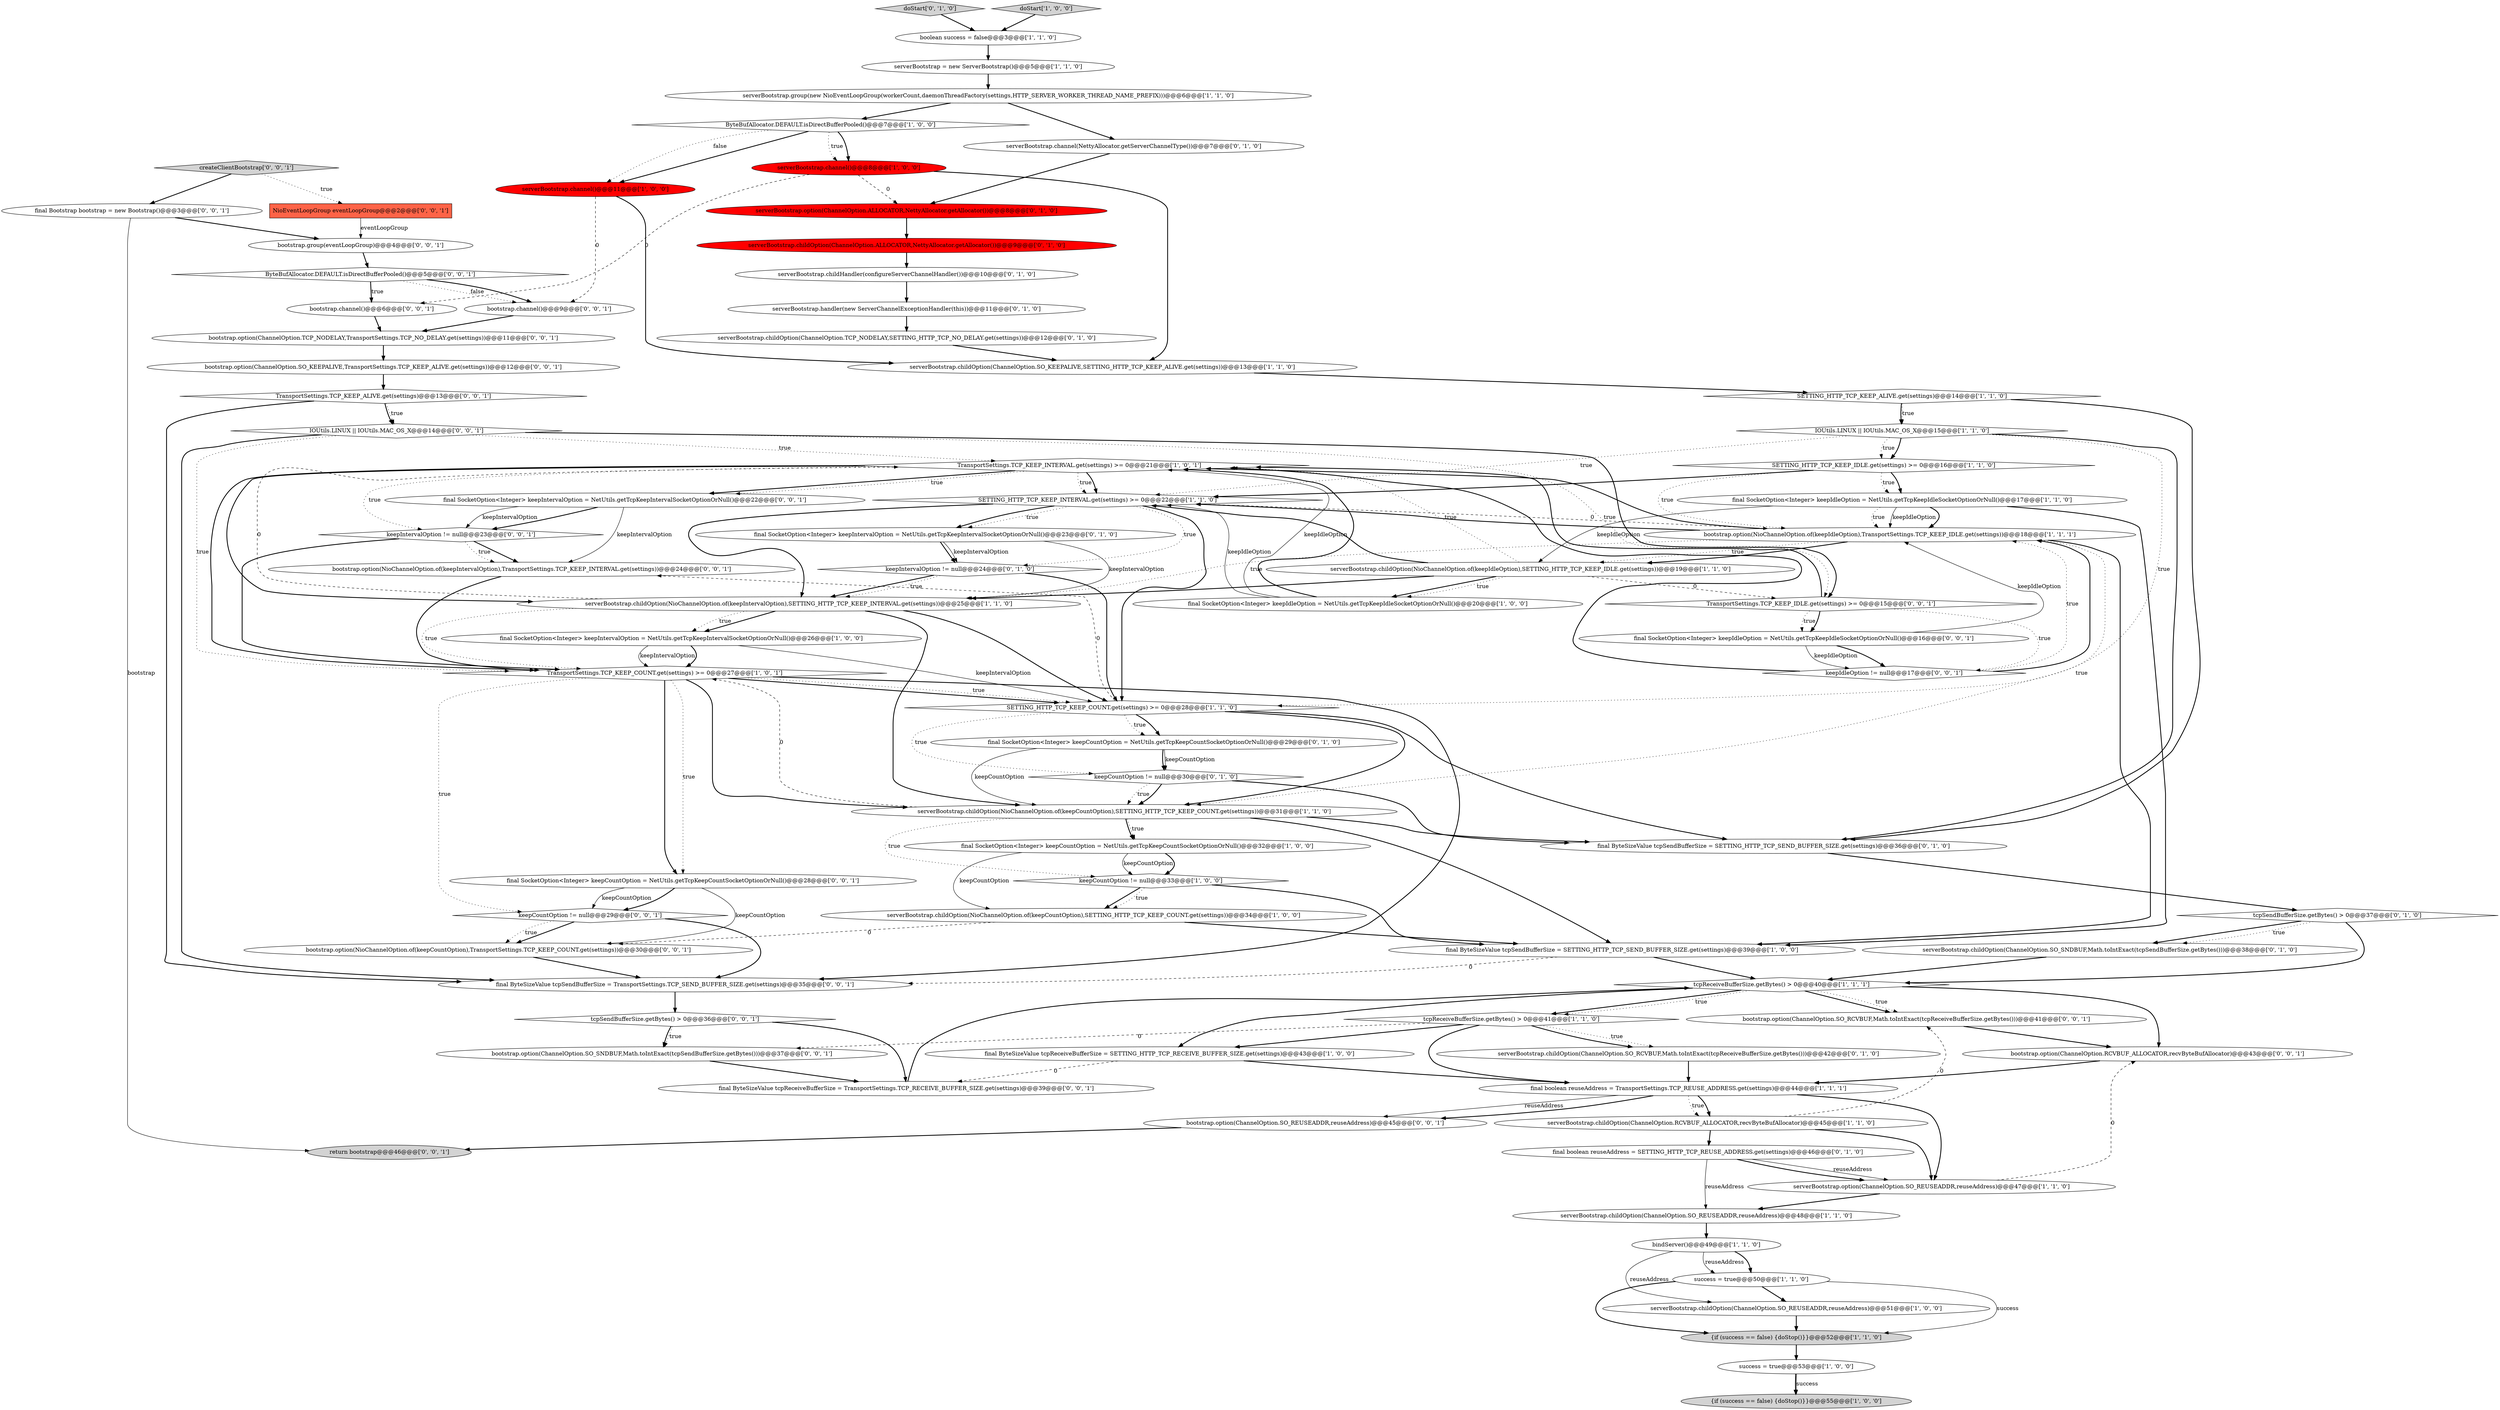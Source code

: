 digraph {
54 [style = filled, label = "serverBootstrap.childOption(ChannelOption.SO_SNDBUF,Math.toIntExact(tcpSendBufferSize.getBytes()))@@@38@@@['0', '1', '0']", fillcolor = white, shape = ellipse image = "AAA0AAABBB2BBB"];
3 [style = filled, label = "SETTING_HTTP_TCP_KEEP_COUNT.get(settings) >= 0@@@28@@@['1', '1', '0']", fillcolor = white, shape = diamond image = "AAA0AAABBB1BBB"];
25 [style = filled, label = "serverBootstrap.childOption(ChannelOption.SO_REUSEADDR,reuseAddress)@@@51@@@['1', '0', '0']", fillcolor = white, shape = ellipse image = "AAA0AAABBB1BBB"];
39 [style = filled, label = "serverBootstrap.childOption(ChannelOption.SO_RCVBUF,Math.toIntExact(tcpReceiveBufferSize.getBytes()))@@@42@@@['0', '1', '0']", fillcolor = white, shape = ellipse image = "AAA0AAABBB2BBB"];
7 [style = filled, label = "final SocketOption<Integer> keepIntervalOption = NetUtils.getTcpKeepIntervalSocketOptionOrNull()@@@26@@@['1', '0', '0']", fillcolor = white, shape = ellipse image = "AAA0AAABBB1BBB"];
51 [style = filled, label = "keepIntervalOption != null@@@24@@@['0', '1', '0']", fillcolor = white, shape = diamond image = "AAA0AAABBB2BBB"];
64 [style = filled, label = "createClientBootstrap['0', '0', '1']", fillcolor = lightgray, shape = diamond image = "AAA0AAABBB3BBB"];
59 [style = filled, label = "bootstrap.option(NioChannelOption.of(keepIntervalOption),TransportSettings.TCP_KEEP_INTERVAL.get(settings))@@@24@@@['0', '0', '1']", fillcolor = white, shape = ellipse image = "AAA0AAABBB3BBB"];
13 [style = filled, label = "serverBootstrap.option(ChannelOption.SO_REUSEADDR,reuseAddress)@@@47@@@['1', '1', '0']", fillcolor = white, shape = ellipse image = "AAA0AAABBB1BBB"];
18 [style = filled, label = "success = true@@@53@@@['1', '0', '0']", fillcolor = white, shape = ellipse image = "AAA0AAABBB1BBB"];
36 [style = filled, label = "success = true@@@50@@@['1', '1', '0']", fillcolor = white, shape = ellipse image = "AAA0AAABBB1BBB"];
40 [style = filled, label = "doStart['0', '1', '0']", fillcolor = lightgray, shape = diamond image = "AAA0AAABBB2BBB"];
68 [style = filled, label = "final SocketOption<Integer> keepIntervalOption = NetUtils.getTcpKeepIntervalSocketOptionOrNull()@@@22@@@['0', '0', '1']", fillcolor = white, shape = ellipse image = "AAA0AAABBB3BBB"];
20 [style = filled, label = "bootstrap.option(NioChannelOption.of(keepIdleOption),TransportSettings.TCP_KEEP_IDLE.get(settings))@@@18@@@['1', '1', '1']", fillcolor = white, shape = ellipse image = "AAA0AAABBB1BBB"];
62 [style = filled, label = "NioEventLoopGroup eventLoopGroup@@@2@@@['0', '0', '1']", fillcolor = tomato, shape = box image = "AAA0AAABBB3BBB"];
66 [style = filled, label = "keepIdleOption != null@@@17@@@['0', '0', '1']", fillcolor = white, shape = diamond image = "AAA0AAABBB3BBB"];
4 [style = filled, label = "tcpReceiveBufferSize.getBytes() > 0@@@40@@@['1', '1', '1']", fillcolor = white, shape = diamond image = "AAA0AAABBB1BBB"];
78 [style = filled, label = "final ByteSizeValue tcpReceiveBufferSize = TransportSettings.TCP_RECEIVE_BUFFER_SIZE.get(settings)@@@39@@@['0', '0', '1']", fillcolor = white, shape = ellipse image = "AAA0AAABBB3BBB"];
61 [style = filled, label = "final SocketOption<Integer> keepIdleOption = NetUtils.getTcpKeepIdleSocketOptionOrNull()@@@16@@@['0', '0', '1']", fillcolor = white, shape = ellipse image = "AAA0AAABBB3BBB"];
58 [style = filled, label = "IOUtils.LINUX || IOUtils.MAC_OS_X@@@14@@@['0', '0', '1']", fillcolor = white, shape = diamond image = "AAA0AAABBB3BBB"];
31 [style = filled, label = "serverBootstrap.group(new NioEventLoopGroup(workerCount,daemonThreadFactory(settings,HTTP_SERVER_WORKER_THREAD_NAME_PREFIX)))@@@6@@@['1', '1', '0']", fillcolor = white, shape = ellipse image = "AAA0AAABBB1BBB"];
71 [style = filled, label = "keepCountOption != null@@@29@@@['0', '0', '1']", fillcolor = white, shape = diamond image = "AAA0AAABBB3BBB"];
14 [style = filled, label = "serverBootstrap.childOption(NioChannelOption.of(keepIntervalOption),SETTING_HTTP_TCP_KEEP_INTERVAL.get(settings))@@@25@@@['1', '1', '0']", fillcolor = white, shape = ellipse image = "AAA0AAABBB1BBB"];
8 [style = filled, label = "serverBootstrap.channel()@@@8@@@['1', '0', '0']", fillcolor = red, shape = ellipse image = "AAA1AAABBB1BBB"];
60 [style = filled, label = "bootstrap.option(NioChannelOption.of(keepCountOption),TransportSettings.TCP_KEEP_COUNT.get(settings))@@@30@@@['0', '0', '1']", fillcolor = white, shape = ellipse image = "AAA0AAABBB3BBB"];
82 [style = filled, label = "bootstrap.option(ChannelOption.TCP_NODELAY,TransportSettings.TCP_NO_DELAY.get(settings))@@@11@@@['0', '0', '1']", fillcolor = white, shape = ellipse image = "AAA0AAABBB3BBB"];
27 [style = filled, label = "TransportSettings.TCP_KEEP_INTERVAL.get(settings) >= 0@@@21@@@['1', '0', '1']", fillcolor = white, shape = diamond image = "AAA0AAABBB1BBB"];
53 [style = filled, label = "serverBootstrap.childOption(ChannelOption.TCP_NODELAY,SETTING_HTTP_TCP_NO_DELAY.get(settings))@@@12@@@['0', '1', '0']", fillcolor = white, shape = ellipse image = "AAA0AAABBB2BBB"];
63 [style = filled, label = "TransportSettings.TCP_KEEP_IDLE.get(settings) >= 0@@@15@@@['0', '0', '1']", fillcolor = white, shape = diamond image = "AAA0AAABBB3BBB"];
50 [style = filled, label = "final SocketOption<Integer> keepCountOption = NetUtils.getTcpKeepCountSocketOptionOrNull()@@@29@@@['0', '1', '0']", fillcolor = white, shape = ellipse image = "AAA0AAABBB2BBB"];
44 [style = filled, label = "final SocketOption<Integer> keepIntervalOption = NetUtils.getTcpKeepIntervalSocketOptionOrNull()@@@23@@@['0', '1', '0']", fillcolor = white, shape = ellipse image = "AAA0AAABBB2BBB"];
77 [style = filled, label = "bootstrap.channel()@@@9@@@['0', '0', '1']", fillcolor = white, shape = ellipse image = "AAA0AAABBB3BBB"];
75 [style = filled, label = "bootstrap.option(ChannelOption.SO_RCVBUF,Math.toIntExact(tcpReceiveBufferSize.getBytes()))@@@41@@@['0', '0', '1']", fillcolor = white, shape = ellipse image = "AAA0AAABBB3BBB"];
17 [style = filled, label = "{if (success == false) {doStop()}}@@@55@@@['1', '0', '0']", fillcolor = lightgray, shape = ellipse image = "AAA0AAABBB1BBB"];
6 [style = filled, label = "ByteBufAllocator.DEFAULT.isDirectBufferPooled()@@@7@@@['1', '0', '0']", fillcolor = white, shape = diamond image = "AAA0AAABBB1BBB"];
76 [style = filled, label = "bootstrap.channel()@@@6@@@['0', '0', '1']", fillcolor = white, shape = ellipse image = "AAA0AAABBB3BBB"];
80 [style = filled, label = "return bootstrap@@@46@@@['0', '0', '1']", fillcolor = lightgray, shape = ellipse image = "AAA0AAABBB3BBB"];
45 [style = filled, label = "serverBootstrap.handler(new ServerChannelExceptionHandler(this))@@@11@@@['0', '1', '0']", fillcolor = white, shape = ellipse image = "AAA0AAABBB2BBB"];
19 [style = filled, label = "boolean success = false@@@3@@@['1', '1', '0']", fillcolor = white, shape = ellipse image = "AAA0AAABBB1BBB"];
10 [style = filled, label = "serverBootstrap.childOption(NioChannelOption.of(keepIdleOption),SETTING_HTTP_TCP_KEEP_IDLE.get(settings))@@@19@@@['1', '1', '0']", fillcolor = white, shape = ellipse image = "AAA0AAABBB1BBB"];
21 [style = filled, label = "serverBootstrap.childOption(NioChannelOption.of(keepCountOption),SETTING_HTTP_TCP_KEEP_COUNT.get(settings))@@@31@@@['1', '1', '0']", fillcolor = white, shape = ellipse image = "AAA0AAABBB1BBB"];
34 [style = filled, label = "serverBootstrap.channel()@@@11@@@['1', '0', '0']", fillcolor = red, shape = ellipse image = "AAA1AAABBB1BBB"];
12 [style = filled, label = "final SocketOption<Integer> keepIdleOption = NetUtils.getTcpKeepIdleSocketOptionOrNull()@@@20@@@['1', '0', '0']", fillcolor = white, shape = ellipse image = "AAA0AAABBB1BBB"];
47 [style = filled, label = "tcpSendBufferSize.getBytes() > 0@@@37@@@['0', '1', '0']", fillcolor = white, shape = diamond image = "AAA0AAABBB2BBB"];
73 [style = filled, label = "final Bootstrap bootstrap = new Bootstrap()@@@3@@@['0', '0', '1']", fillcolor = white, shape = ellipse image = "AAA0AAABBB3BBB"];
1 [style = filled, label = "IOUtils.LINUX || IOUtils.MAC_OS_X@@@15@@@['1', '1', '0']", fillcolor = white, shape = diamond image = "AAA0AAABBB1BBB"];
0 [style = filled, label = "final ByteSizeValue tcpSendBufferSize = SETTING_HTTP_TCP_SEND_BUFFER_SIZE.get(settings)@@@39@@@['1', '0', '0']", fillcolor = white, shape = ellipse image = "AAA0AAABBB1BBB"];
74 [style = filled, label = "final ByteSizeValue tcpSendBufferSize = TransportSettings.TCP_SEND_BUFFER_SIZE.get(settings)@@@35@@@['0', '0', '1']", fillcolor = white, shape = ellipse image = "AAA0AAABBB3BBB"];
70 [style = filled, label = "bootstrap.option(ChannelOption.RCVBUF_ALLOCATOR,recvByteBufAllocator)@@@43@@@['0', '0', '1']", fillcolor = white, shape = ellipse image = "AAA0AAABBB3BBB"];
2 [style = filled, label = "{if (success == false) {doStop()}}@@@52@@@['1', '1', '0']", fillcolor = lightgray, shape = ellipse image = "AAA0AAABBB1BBB"];
38 [style = filled, label = "serverBootstrap.childOption(NioChannelOption.of(keepCountOption),SETTING_HTTP_TCP_KEEP_COUNT.get(settings))@@@34@@@['1', '0', '0']", fillcolor = white, shape = ellipse image = "AAA0AAABBB1BBB"];
16 [style = filled, label = "bindServer()@@@49@@@['1', '1', '0']", fillcolor = white, shape = ellipse image = "AAA0AAABBB1BBB"];
81 [style = filled, label = "bootstrap.option(ChannelOption.SO_KEEPALIVE,TransportSettings.TCP_KEEP_ALIVE.get(settings))@@@12@@@['0', '0', '1']", fillcolor = white, shape = ellipse image = "AAA0AAABBB3BBB"];
48 [style = filled, label = "final ByteSizeValue tcpSendBufferSize = SETTING_HTTP_TCP_SEND_BUFFER_SIZE.get(settings)@@@36@@@['0', '1', '0']", fillcolor = white, shape = ellipse image = "AAA0AAABBB2BBB"];
22 [style = filled, label = "SETTING_HTTP_TCP_KEEP_INTERVAL.get(settings) >= 0@@@22@@@['1', '1', '0']", fillcolor = white, shape = diamond image = "AAA0AAABBB1BBB"];
35 [style = filled, label = "keepCountOption != null@@@33@@@['1', '0', '0']", fillcolor = white, shape = diamond image = "AAA0AAABBB1BBB"];
55 [style = filled, label = "bootstrap.option(ChannelOption.SO_SNDBUF,Math.toIntExact(tcpSendBufferSize.getBytes()))@@@37@@@['0', '0', '1']", fillcolor = white, shape = ellipse image = "AAA0AAABBB3BBB"];
24 [style = filled, label = "serverBootstrap = new ServerBootstrap()@@@5@@@['1', '1', '0']", fillcolor = white, shape = ellipse image = "AAA0AAABBB1BBB"];
42 [style = filled, label = "serverBootstrap.childOption(ChannelOption.ALLOCATOR,NettyAllocator.getAllocator())@@@9@@@['0', '1', '0']", fillcolor = red, shape = ellipse image = "AAA1AAABBB2BBB"];
46 [style = filled, label = "final boolean reuseAddress = SETTING_HTTP_TCP_REUSE_ADDRESS.get(settings)@@@46@@@['0', '1', '0']", fillcolor = white, shape = ellipse image = "AAA0AAABBB2BBB"];
37 [style = filled, label = "final SocketOption<Integer> keepCountOption = NetUtils.getTcpKeepCountSocketOptionOrNull()@@@32@@@['1', '0', '0']", fillcolor = white, shape = ellipse image = "AAA0AAABBB1BBB"];
33 [style = filled, label = "final SocketOption<Integer> keepIdleOption = NetUtils.getTcpKeepIdleSocketOptionOrNull()@@@17@@@['1', '1', '0']", fillcolor = white, shape = ellipse image = "AAA0AAABBB1BBB"];
65 [style = filled, label = "bootstrap.group(eventLoopGroup)@@@4@@@['0', '0', '1']", fillcolor = white, shape = ellipse image = "AAA0AAABBB3BBB"];
15 [style = filled, label = "tcpReceiveBufferSize.getBytes() > 0@@@41@@@['1', '1', '0']", fillcolor = white, shape = diamond image = "AAA0AAABBB1BBB"];
69 [style = filled, label = "keepIntervalOption != null@@@23@@@['0', '0', '1']", fillcolor = white, shape = diamond image = "AAA0AAABBB3BBB"];
30 [style = filled, label = "doStart['1', '0', '0']", fillcolor = lightgray, shape = diamond image = "AAA0AAABBB1BBB"];
79 [style = filled, label = "ByteBufAllocator.DEFAULT.isDirectBufferPooled()@@@5@@@['0', '0', '1']", fillcolor = white, shape = diamond image = "AAA0AAABBB3BBB"];
32 [style = filled, label = "serverBootstrap.childOption(ChannelOption.SO_KEEPALIVE,SETTING_HTTP_TCP_KEEP_ALIVE.get(settings))@@@13@@@['1', '1', '0']", fillcolor = white, shape = ellipse image = "AAA0AAABBB1BBB"];
9 [style = filled, label = "final ByteSizeValue tcpReceiveBufferSize = SETTING_HTTP_TCP_RECEIVE_BUFFER_SIZE.get(settings)@@@43@@@['1', '0', '0']", fillcolor = white, shape = ellipse image = "AAA0AAABBB1BBB"];
23 [style = filled, label = "serverBootstrap.childOption(ChannelOption.RCVBUF_ALLOCATOR,recvByteBufAllocator)@@@45@@@['1', '1', '0']", fillcolor = white, shape = ellipse image = "AAA0AAABBB1BBB"];
67 [style = filled, label = "TransportSettings.TCP_KEEP_ALIVE.get(settings)@@@13@@@['0', '0', '1']", fillcolor = white, shape = diamond image = "AAA0AAABBB3BBB"];
29 [style = filled, label = "SETTING_HTTP_TCP_KEEP_IDLE.get(settings) >= 0@@@16@@@['1', '1', '0']", fillcolor = white, shape = diamond image = "AAA0AAABBB1BBB"];
41 [style = filled, label = "serverBootstrap.childHandler(configureServerChannelHandler())@@@10@@@['0', '1', '0']", fillcolor = white, shape = ellipse image = "AAA0AAABBB2BBB"];
52 [style = filled, label = "serverBootstrap.channel(NettyAllocator.getServerChannelType())@@@7@@@['0', '1', '0']", fillcolor = white, shape = ellipse image = "AAA0AAABBB2BBB"];
57 [style = filled, label = "tcpSendBufferSize.getBytes() > 0@@@36@@@['0', '0', '1']", fillcolor = white, shape = diamond image = "AAA0AAABBB3BBB"];
5 [style = filled, label = "serverBootstrap.childOption(ChannelOption.SO_REUSEADDR,reuseAddress)@@@48@@@['1', '1', '0']", fillcolor = white, shape = ellipse image = "AAA0AAABBB1BBB"];
49 [style = filled, label = "keepCountOption != null@@@30@@@['0', '1', '0']", fillcolor = white, shape = diamond image = "AAA0AAABBB2BBB"];
26 [style = filled, label = "SETTING_HTTP_TCP_KEEP_ALIVE.get(settings)@@@14@@@['1', '1', '0']", fillcolor = white, shape = diamond image = "AAA0AAABBB1BBB"];
11 [style = filled, label = "TransportSettings.TCP_KEEP_COUNT.get(settings) >= 0@@@27@@@['1', '0', '1']", fillcolor = white, shape = diamond image = "AAA0AAABBB1BBB"];
43 [style = filled, label = "serverBootstrap.option(ChannelOption.ALLOCATOR,NettyAllocator.getAllocator())@@@8@@@['0', '1', '0']", fillcolor = red, shape = ellipse image = "AAA1AAABBB2BBB"];
28 [style = filled, label = "final boolean reuseAddress = TransportSettings.TCP_REUSE_ADDRESS.get(settings)@@@44@@@['1', '1', '1']", fillcolor = white, shape = ellipse image = "AAA0AAABBB1BBB"];
72 [style = filled, label = "final SocketOption<Integer> keepCountOption = NetUtils.getTcpKeepCountSocketOptionOrNull()@@@28@@@['0', '0', '1']", fillcolor = white, shape = ellipse image = "AAA0AAABBB3BBB"];
56 [style = filled, label = "bootstrap.option(ChannelOption.SO_REUSEADDR,reuseAddress)@@@45@@@['0', '0', '1']", fillcolor = white, shape = ellipse image = "AAA0AAABBB3BBB"];
14->3 [style = bold, label=""];
42->41 [style = bold, label=""];
61->66 [style = bold, label=""];
7->11 [style = solid, label="keepIntervalOption"];
46->13 [style = solid, label="reuseAddress"];
7->3 [style = solid, label="keepIntervalOption"];
73->65 [style = bold, label=""];
62->65 [style = solid, label="eventLoopGroup"];
68->69 [style = bold, label=""];
46->13 [style = bold, label=""];
68->69 [style = solid, label="keepIntervalOption"];
20->0 [style = bold, label=""];
4->15 [style = bold, label=""];
43->42 [style = bold, label=""];
21->48 [style = bold, label=""];
49->48 [style = bold, label=""];
23->75 [style = dashed, label="0"];
79->76 [style = bold, label=""];
58->63 [style = dotted, label="true"];
64->73 [style = bold, label=""];
71->60 [style = bold, label=""];
29->20 [style = dotted, label="true"];
71->60 [style = dotted, label="true"];
78->4 [style = bold, label=""];
11->72 [style = dotted, label="true"];
14->7 [style = bold, label=""];
19->24 [style = bold, label=""];
20->27 [style = bold, label=""];
4->75 [style = bold, label=""];
33->0 [style = bold, label=""];
1->3 [style = dotted, label="true"];
44->51 [style = bold, label=""];
12->22 [style = solid, label="keepIdleOption"];
27->68 [style = bold, label=""];
31->6 [style = bold, label=""];
9->78 [style = dashed, label="0"];
63->61 [style = dotted, label="true"];
66->20 [style = bold, label=""];
28->56 [style = solid, label="reuseAddress"];
71->74 [style = bold, label=""];
23->13 [style = bold, label=""];
10->12 [style = bold, label=""];
57->78 [style = bold, label=""];
11->71 [style = dotted, label="true"];
36->2 [style = bold, label=""];
53->32 [style = bold, label=""];
14->7 [style = dotted, label="true"];
37->35 [style = solid, label="keepCountOption"];
14->11 [style = dotted, label="true"];
34->32 [style = bold, label=""];
41->45 [style = bold, label=""];
21->37 [style = dotted, label="true"];
47->54 [style = dotted, label="true"];
35->38 [style = bold, label=""];
22->44 [style = dotted, label="true"];
67->58 [style = dotted, label="true"];
67->58 [style = bold, label=""];
70->28 [style = bold, label=""];
27->68 [style = dotted, label="true"];
7->11 [style = bold, label=""];
27->22 [style = dotted, label="true"];
21->0 [style = bold, label=""];
10->14 [style = bold, label=""];
64->62 [style = dotted, label="true"];
57->55 [style = bold, label=""];
63->27 [style = bold, label=""];
26->1 [style = bold, label=""];
1->22 [style = dotted, label="true"];
35->38 [style = dotted, label="true"];
2->18 [style = bold, label=""];
69->59 [style = bold, label=""];
79->76 [style = dotted, label="true"];
27->22 [style = bold, label=""];
32->26 [style = bold, label=""];
25->2 [style = bold, label=""];
50->49 [style = bold, label=""];
8->43 [style = dashed, label="0"];
60->74 [style = bold, label=""];
8->76 [style = dashed, label="0"];
58->63 [style = bold, label=""];
30->19 [style = bold, label=""];
16->25 [style = solid, label="reuseAddress"];
35->0 [style = bold, label=""];
21->37 [style = bold, label=""];
36->25 [style = bold, label=""];
51->14 [style = bold, label=""];
59->11 [style = bold, label=""];
73->80 [style = solid, label="bootstrap"];
27->11 [style = bold, label=""];
47->54 [style = bold, label=""];
15->9 [style = bold, label=""];
72->71 [style = bold, label=""];
49->21 [style = dotted, label="true"];
20->10 [style = dotted, label="true"];
38->0 [style = bold, label=""];
26->1 [style = dotted, label="true"];
22->20 [style = dashed, label="0"];
13->5 [style = bold, label=""];
79->77 [style = dotted, label="false"];
28->23 [style = dotted, label="true"];
50->49 [style = solid, label="keepCountOption"];
38->60 [style = dashed, label="0"];
61->66 [style = solid, label="keepIdleOption"];
76->82 [style = bold, label=""];
22->14 [style = bold, label=""];
26->48 [style = bold, label=""];
21->35 [style = dotted, label="true"];
14->21 [style = bold, label=""];
22->44 [style = bold, label=""];
11->74 [style = bold, label=""];
51->14 [style = dotted, label="true"];
4->9 [style = bold, label=""];
16->36 [style = bold, label=""];
6->34 [style = bold, label=""];
27->14 [style = bold, label=""];
31->52 [style = bold, label=""];
1->48 [style = bold, label=""];
11->21 [style = bold, label=""];
65->79 [style = bold, label=""];
20->14 [style = dotted, label="true"];
40->19 [style = bold, label=""];
13->70 [style = dashed, label="0"];
45->53 [style = bold, label=""];
4->15 [style = dotted, label="true"];
69->11 [style = bold, label=""];
77->82 [style = bold, label=""];
3->49 [style = dotted, label="true"];
61->20 [style = solid, label="keepIdleOption"];
9->28 [style = bold, label=""];
5->16 [style = bold, label=""];
44->14 [style = solid, label="keepIntervalOption"];
21->11 [style = dashed, label="0"];
52->43 [style = bold, label=""];
24->31 [style = bold, label=""];
11->3 [style = bold, label=""];
15->28 [style = bold, label=""];
28->23 [style = bold, label=""];
6->8 [style = dotted, label="true"];
58->74 [style = bold, label=""];
58->11 [style = dotted, label="true"];
56->80 [style = bold, label=""];
72->60 [style = solid, label="keepCountOption"];
3->21 [style = bold, label=""];
63->61 [style = bold, label=""];
46->5 [style = solid, label="reuseAddress"];
37->35 [style = bold, label=""];
63->66 [style = dotted, label="true"];
1->29 [style = bold, label=""];
11->3 [style = dotted, label="true"];
12->27 [style = solid, label="keepIdleOption"];
12->27 [style = bold, label=""];
3->50 [style = bold, label=""];
82->81 [style = bold, label=""];
55->78 [style = bold, label=""];
10->22 [style = bold, label=""];
4->70 [style = bold, label=""];
75->70 [style = bold, label=""];
10->12 [style = dotted, label="true"];
3->50 [style = dotted, label="true"];
33->20 [style = bold, label=""];
11->72 [style = bold, label=""];
8->32 [style = bold, label=""];
15->39 [style = dotted, label="true"];
58->27 [style = dotted, label="true"];
67->74 [style = bold, label=""];
81->67 [style = bold, label=""];
74->57 [style = bold, label=""];
69->59 [style = dotted, label="true"];
68->59 [style = solid, label="keepIntervalOption"];
3->59 [style = dashed, label="0"];
18->17 [style = bold, label=""];
23->46 [style = bold, label=""];
4->75 [style = dotted, label="true"];
37->38 [style = solid, label="keepCountOption"];
28->13 [style = bold, label=""];
72->71 [style = solid, label="keepCountOption"];
20->21 [style = dotted, label="true"];
54->4 [style = bold, label=""];
14->27 [style = dashed, label="0"];
49->21 [style = bold, label=""];
39->28 [style = bold, label=""];
79->77 [style = bold, label=""];
28->56 [style = bold, label=""];
20->22 [style = bold, label=""];
20->10 [style = bold, label=""];
33->20 [style = dotted, label="true"];
57->55 [style = dotted, label="true"];
22->3 [style = bold, label=""];
51->3 [style = bold, label=""];
1->29 [style = dotted, label="true"];
33->10 [style = solid, label="keepIdleOption"];
6->34 [style = dotted, label="false"];
29->33 [style = bold, label=""];
15->55 [style = dashed, label="0"];
3->48 [style = bold, label=""];
66->27 [style = bold, label=""];
0->74 [style = dashed, label="0"];
0->4 [style = bold, label=""];
16->36 [style = solid, label="reuseAddress"];
48->47 [style = bold, label=""];
34->77 [style = dashed, label="0"];
15->39 [style = bold, label=""];
6->8 [style = bold, label=""];
36->2 [style = solid, label="success"];
44->51 [style = solid, label="keepIntervalOption"];
29->33 [style = dotted, label="true"];
10->27 [style = dotted, label="true"];
50->21 [style = solid, label="keepCountOption"];
29->22 [style = bold, label=""];
18->17 [style = solid, label="success"];
33->20 [style = solid, label="keepIdleOption"];
10->63 [style = dashed, label="0"];
22->51 [style = dotted, label="true"];
66->20 [style = dotted, label="true"];
27->69 [style = dotted, label="true"];
47->4 [style = bold, label=""];
}
